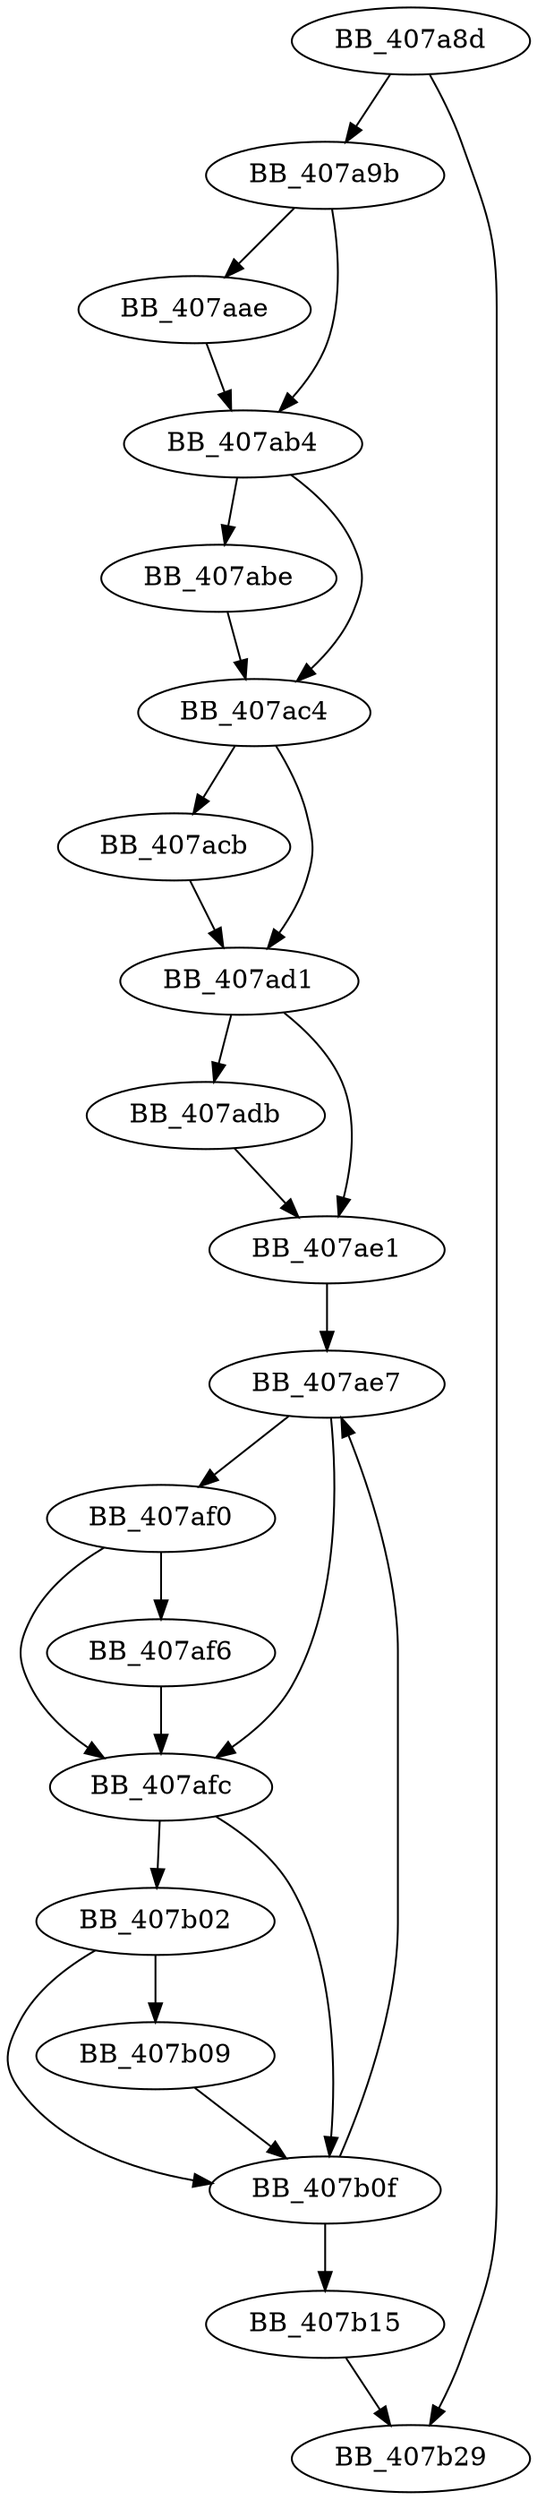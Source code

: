 DiGraph ___removelocaleref{
BB_407a8d->BB_407a9b
BB_407a8d->BB_407b29
BB_407a9b->BB_407aae
BB_407a9b->BB_407ab4
BB_407aae->BB_407ab4
BB_407ab4->BB_407abe
BB_407ab4->BB_407ac4
BB_407abe->BB_407ac4
BB_407ac4->BB_407acb
BB_407ac4->BB_407ad1
BB_407acb->BB_407ad1
BB_407ad1->BB_407adb
BB_407ad1->BB_407ae1
BB_407adb->BB_407ae1
BB_407ae1->BB_407ae7
BB_407ae7->BB_407af0
BB_407ae7->BB_407afc
BB_407af0->BB_407af6
BB_407af0->BB_407afc
BB_407af6->BB_407afc
BB_407afc->BB_407b02
BB_407afc->BB_407b0f
BB_407b02->BB_407b09
BB_407b02->BB_407b0f
BB_407b09->BB_407b0f
BB_407b0f->BB_407ae7
BB_407b0f->BB_407b15
BB_407b15->BB_407b29
}

